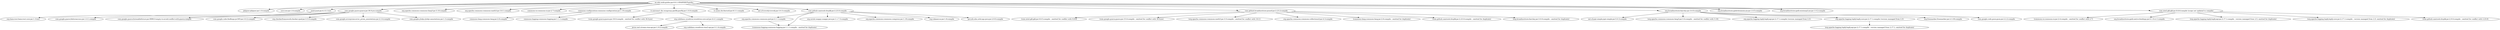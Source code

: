 digraph PapenfussLab__gridss {
	"au.edu.wehi:gridss:jar:0.0.1-SNAPSHOT-gridss" -> "jaligner:jaligner:jar:1.0:compile" ; 
	"au.edu.wehi:gridss:jar:0.0.1-SNAPSHOT-gridss" -> "ssw:ssw:jar:1.0:compile" ; 
	"au.edu.wehi:gridss:jar:0.0.1-SNAPSHOT-gridss" -> "junit:junit:jar:4.13.1:test" ; 
	"au.edu.wehi:gridss:jar:0.0.1-SNAPSHOT-gridss" -> "com.google.guava:guava:jar:30.0-jre:compile" ; 
	"au.edu.wehi:gridss:jar:0.0.1-SNAPSHOT-gridss" -> "org.apache.commons:commons-lang3:jar:3.10:compile" ; 
	"au.edu.wehi:gridss:jar:0.0.1-SNAPSHOT-gridss" -> "org.apache.commons:commons-math3:jar:3.6.1:compile" ; 
	"au.edu.wehi:gridss:jar:0.0.1-SNAPSHOT-gridss" -> "commons-io:commons-io:jar:2.7:compile" ; 
	"au.edu.wehi:gridss:jar:0.0.1-SNAPSHOT-gridss" -> "commons-configuration:commons-configuration:jar:1.10:compile" ; 
	"au.edu.wehi:gridss:jar:0.0.1-SNAPSHOT-gridss" -> "it.uniroma1.dis.wsngroup.gexf4j:gexf4j:jar:1.0.0:compile" ; 
	"au.edu.wehi:gridss:jar:0.0.1-SNAPSHOT-gridss" -> "it.unimi.dsi:fastutil:jar:8.3.1:compile" ; 
	"au.edu.wehi:gridss:jar:0.0.1-SNAPSHOT-gridss" -> "net.sf.trove4j:trove4j:jar:3.0.3:compile" ; 
	"au.edu.wehi:gridss:jar:0.0.1-SNAPSHOT-gridss" -> "com.github.samtools:htsjdk:jar:2.23.0:compile" ; 
	"au.edu.wehi:gridss:jar:0.0.1-SNAPSHOT-gridss" -> "com.github.broadinstitute:picard:jar:2.23.2:compile" ; 
	"au.edu.wehi:gridss:jar:0.0.1-SNAPSHOT-gridss" -> "org.broadinstitute:barclay:jar:3.0.0:compile" ; 
	"au.edu.wehi:gridss:jar:0.0.1-SNAPSHOT-gridss" -> "org.broadinstitute:gatk-bwamem-jni:jar:1.0.5:compile" ; 
	"au.edu.wehi:gridss:jar:0.0.1-SNAPSHOT-gridss" -> "org.broadinstitute:gatk-minimap2-jni:jar:1.0.2:compile" ; 
	"au.edu.wehi:gridss:jar:0.0.1-SNAPSHOT-gridss" -> "com.intel.gkl:gkl:jar:0.8.6:compile (scope not updated to compile)" ; 
	"junit:junit:jar:4.13.1:test" -> "org.hamcrest:hamcrest-core:jar:1.3:test" ; 
	"com.google.guava:guava:jar:30.0-jre:compile" -> "com.google.guava:failureaccess:jar:1.0.1:compile" ; 
	"com.google.guava:guava:jar:30.0-jre:compile" -> "com.google.guava:listenablefuture:jar:9999.0-empty-to-avoid-conflict-with-guava:compile" ; 
	"com.google.guava:guava:jar:30.0-jre:compile" -> "com.google.code.findbugs:jsr305:jar:3.0.2:compile" ; 
	"com.google.guava:guava:jar:30.0-jre:compile" -> "org.checkerframework:checker-qual:jar:3.5.0:compile" ; 
	"com.google.guava:guava:jar:30.0-jre:compile" -> "com.google.errorprone:error_prone_annotations:jar:2.3.4:compile" ; 
	"com.google.guava:guava:jar:30.0-jre:compile" -> "com.google.j2objc:j2objc-annotations:jar:1.3:compile" ; 
	"commons-configuration:commons-configuration:jar:1.10:compile" -> "commons-lang:commons-lang:jar:2.6:compile" ; 
	"commons-configuration:commons-configuration:jar:1.10:compile" -> "commons-logging:commons-logging:jar:1.1.1:compile" ; 
	"it.uniroma1.dis.wsngroup.gexf4j:gexf4j:jar:1.0.0:compile" -> "(com.google.guava:guava:jar:18.0:compile - omitted for conflict with 30.0-jre)" ; 
	"it.uniroma1.dis.wsngroup.gexf4j:gexf4j:jar:1.0.0:compile" -> "org.codehaus.woodstox:woodstox-core-asl:jar:4.4.1:compile" ; 
	"org.codehaus.woodstox:woodstox-core-asl:jar:4.4.1:compile" -> "javax.xml.stream:stax-api:jar:1.0-2:compile" ; 
	"org.codehaus.woodstox:woodstox-core-asl:jar:4.4.1:compile" -> "org.codehaus.woodstox:stax2-api:jar:3.1.4:compile" ; 
	"com.github.samtools:htsjdk:jar:2.23.0:compile" -> "org.apache.commons:commons-jexl:jar:2.1.1:compile" ; 
	"com.github.samtools:htsjdk:jar:2.23.0:compile" -> "(commons-logging:commons-logging:jar:1.1.1:compile - omitted for duplicate)" ; 
	"com.github.samtools:htsjdk:jar:2.23.0:compile" -> "org.xerial.snappy:snappy-java:jar:1.1.7.3:compile" ; 
	"com.github.samtools:htsjdk:jar:2.23.0:compile" -> "org.apache.commons:commons-compress:jar:1.19:compile" ; 
	"com.github.samtools:htsjdk:jar:2.23.0:compile" -> "org.tukaani:xz:jar:1.8:compile" ; 
	"com.github.samtools:htsjdk:jar:2.23.0:compile" -> "gov.nih.nlm.ncbi:ngs-java:jar:2.9.0:compile" ; 
	"org.apache.commons:commons-jexl:jar:2.1.1:compile" -> "(commons-logging:commons-logging:jar:1.1.1:compile - omitted for duplicate)" ; 
	"com.github.broadinstitute:picard:jar:2.23.2:compile" -> "(com.intel.gkl:gkl:jar:0.8.5:compile - omitted for conflict with 0.8.6)" ; 
	"com.github.broadinstitute:picard:jar:2.23.2:compile" -> "(com.google.guava:guava:jar:15.0:compile - omitted for conflict with 30.0-jre)" ; 
	"com.github.broadinstitute:picard:jar:2.23.2:compile" -> "(org.apache.commons:commons-math3:jar:3.5:compile - omitted for conflict with 3.6.1)" ; 
	"com.github.broadinstitute:picard:jar:2.23.2:compile" -> "org.apache.commons:commons-collections4:jar:4.3:compile" ; 
	"com.github.broadinstitute:picard:jar:2.23.2:compile" -> "(commons-lang:commons-lang:jar:2.6:compile - omitted for duplicate)" ; 
	"com.github.broadinstitute:picard:jar:2.23.2:compile" -> "(com.github.samtools:htsjdk:jar:2.23.0:compile - omitted for duplicate)" ; 
	"com.github.broadinstitute:picard:jar:2.23.2:compile" -> "(org.broadinstitute:barclay:jar:3.0.0:compile - omitted for duplicate)" ; 
	"org.broadinstitute:barclay:jar:3.0.0:compile" -> "net.sf.jopt-simple:jopt-simple:jar:5.0.3:compile" ; 
	"org.broadinstitute:barclay:jar:3.0.0:compile" -> "(org.apache.commons:commons-lang3:jar:3.4:compile - omitted for conflict with 3.10)" ; 
	"org.broadinstitute:barclay:jar:3.0.0:compile" -> "org.apache.logging.log4j:log4j-api:jar:2.17.1:compile (version managed from 2.3)" ; 
	"org.broadinstitute:barclay:jar:3.0.0:compile" -> "org.apache.logging.log4j:log4j-core:jar:2.17.1:compile (version managed from 2.3)" ; 
	"org.broadinstitute:barclay:jar:3.0.0:compile" -> "org.freemarker:freemarker:jar:2.3.30:compile" ; 
	"org.broadinstitute:barclay:jar:3.0.0:compile" -> "com.google.code.gson:gson:jar:2.2.2:compile" ; 
	"org.apache.logging.log4j:log4j-core:jar:2.17.1:compile (version managed from 2.3)" -> "(org.apache.logging.log4j:log4j-api:jar:2.17.1:compile - version managed from 2.17.1; omitted for duplicate)" ; 
	"com.intel.gkl:gkl:jar:0.8.6:compile (scope not updated to compile)" -> "(commons-io:commons-io:jar:2.4:compile - omitted for conflict with 2.7)" ; 
	"com.intel.gkl:gkl:jar:0.8.6:compile (scope not updated to compile)" -> "org.broadinstitute:gatk-native-bindings:jar:0.1.0-rc-1:compile" ; 
	"com.intel.gkl:gkl:jar:0.8.6:compile (scope not updated to compile)" -> "(org.apache.logging.log4j:log4j-api:jar:2.17.1:compile - version managed from 2.5; omitted for duplicate)" ; 
	"com.intel.gkl:gkl:jar:0.8.6:compile (scope not updated to compile)" -> "(org.apache.logging.log4j:log4j-core:jar:2.17.1:compile - version managed from 2.5; omitted for duplicate)" ; 
	"com.intel.gkl:gkl:jar:0.8.6:compile (scope not updated to compile)" -> "(com.github.samtools:htsjdk:jar:2.9.0:compile - omitted for conflict with 2.23.0)" ; 
}
